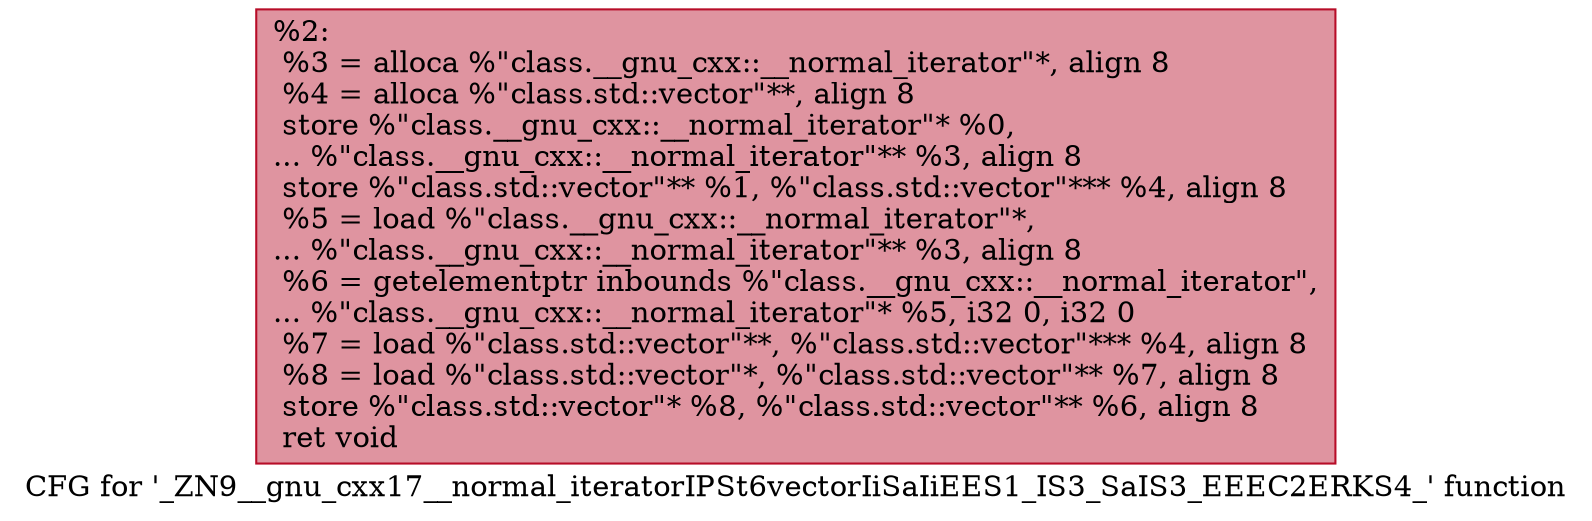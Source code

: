 digraph "CFG for '_ZN9__gnu_cxx17__normal_iteratorIPSt6vectorIiSaIiEES1_IS3_SaIS3_EEEC2ERKS4_' function" {
	label="CFG for '_ZN9__gnu_cxx17__normal_iteratorIPSt6vectorIiSaIiEES1_IS3_SaIS3_EEEC2ERKS4_' function";

	Node0x562219aada20 [shape=record,color="#b70d28ff", style=filled, fillcolor="#b70d2870",label="{%2:\l  %3 = alloca %\"class.__gnu_cxx::__normal_iterator\"*, align 8\l  %4 = alloca %\"class.std::vector\"**, align 8\l  store %\"class.__gnu_cxx::__normal_iterator\"* %0,\l... %\"class.__gnu_cxx::__normal_iterator\"** %3, align 8\l  store %\"class.std::vector\"** %1, %\"class.std::vector\"*** %4, align 8\l  %5 = load %\"class.__gnu_cxx::__normal_iterator\"*,\l... %\"class.__gnu_cxx::__normal_iterator\"** %3, align 8\l  %6 = getelementptr inbounds %\"class.__gnu_cxx::__normal_iterator\",\l... %\"class.__gnu_cxx::__normal_iterator\"* %5, i32 0, i32 0\l  %7 = load %\"class.std::vector\"**, %\"class.std::vector\"*** %4, align 8\l  %8 = load %\"class.std::vector\"*, %\"class.std::vector\"** %7, align 8\l  store %\"class.std::vector\"* %8, %\"class.std::vector\"** %6, align 8\l  ret void\l}"];
}
